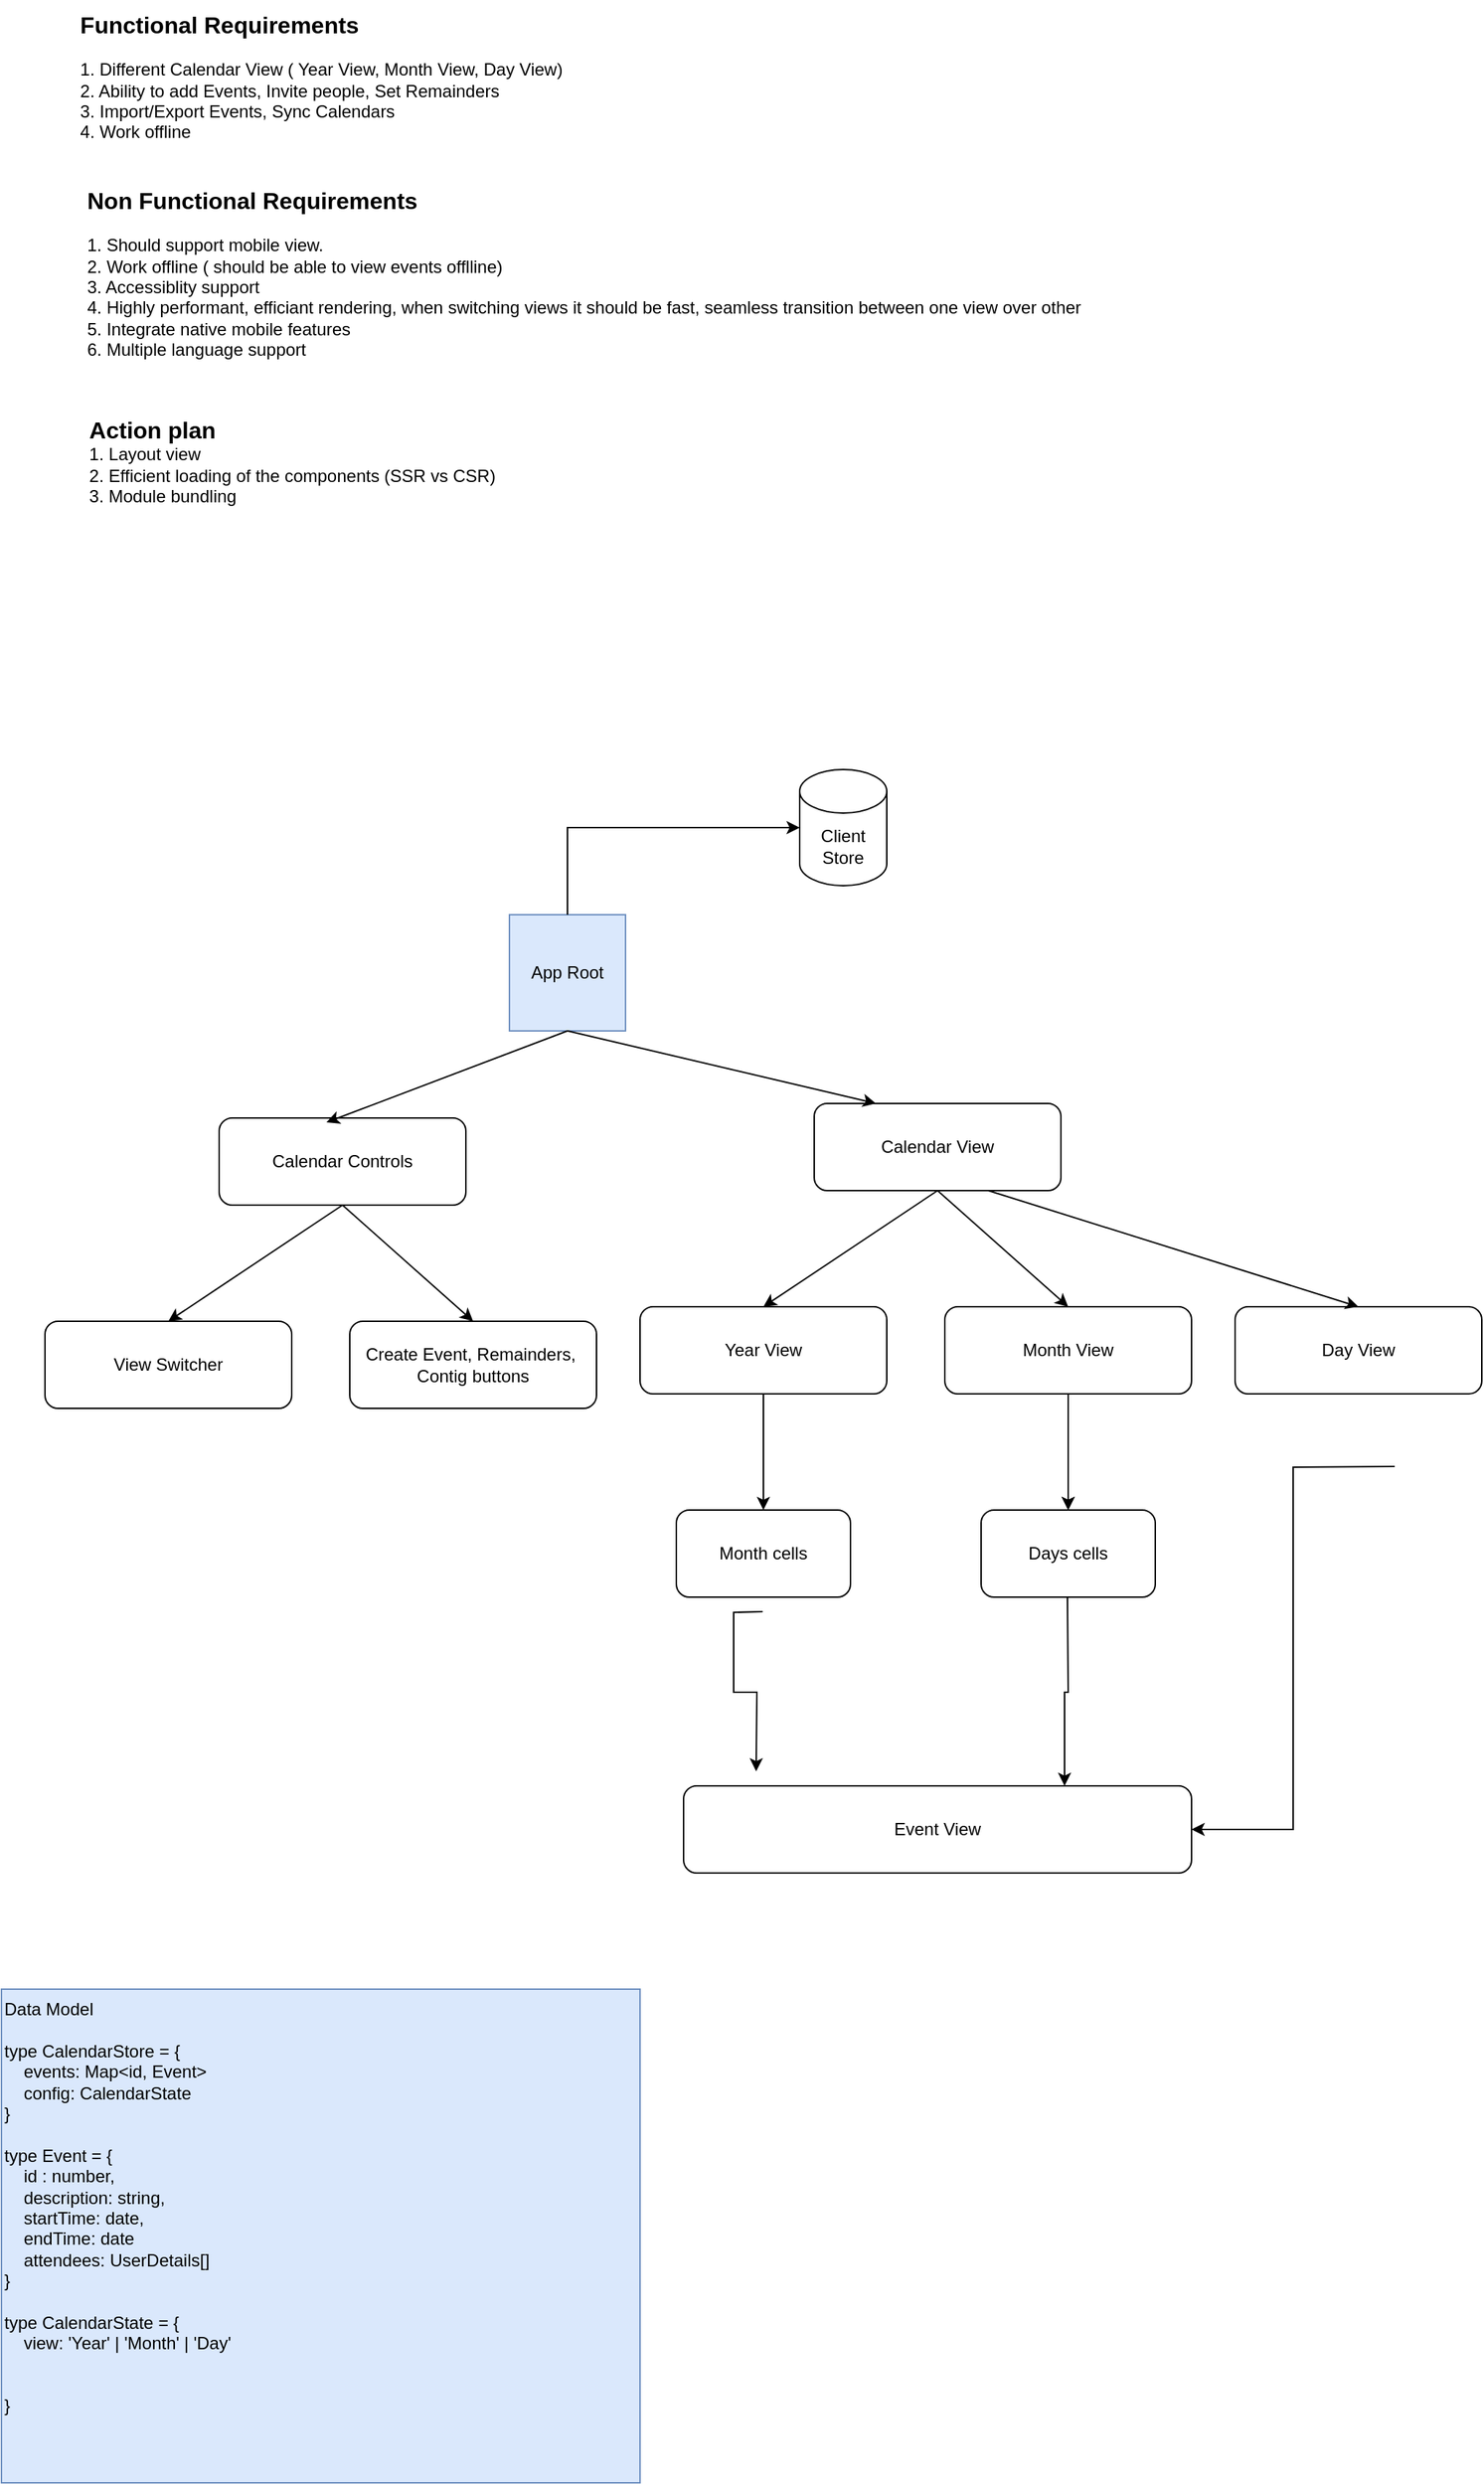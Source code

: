 <mxfile version="25.0.3">
  <diagram name="Page-1" id="rbYulgOYd_JtCv1iwfxA">
    <mxGraphModel dx="1876" dy="1707" grid="1" gridSize="10" guides="1" tooltips="1" connect="1" arrows="1" fold="1" page="1" pageScale="1" pageWidth="850" pageHeight="1100" math="0" shadow="0">
      <root>
        <mxCell id="0" />
        <mxCell id="1" parent="0" />
        <mxCell id="vfSpy1Vpbdd8VhSQ0_jY-2" value="Client Store" style="shape=cylinder3;whiteSpace=wrap;html=1;boundedLbl=1;backgroundOutline=1;size=15;" vertex="1" parent="1">
          <mxGeometry x="440" y="110" width="60" height="80" as="geometry" />
        </mxCell>
        <mxCell id="vfSpy1Vpbdd8VhSQ0_jY-3" value="App Root" style="whiteSpace=wrap;html=1;aspect=fixed;fillColor=#dae8fc;strokeColor=#6c8ebf;" vertex="1" parent="1">
          <mxGeometry x="240" y="210" width="80" height="80" as="geometry" />
        </mxCell>
        <mxCell id="vfSpy1Vpbdd8VhSQ0_jY-5" value="Calendar Controls" style="rounded=1;whiteSpace=wrap;html=1;" vertex="1" parent="1">
          <mxGeometry x="40" y="350" width="170" height="60" as="geometry" />
        </mxCell>
        <mxCell id="vfSpy1Vpbdd8VhSQ0_jY-7" value="" style="endArrow=classic;html=1;rounded=0;exitX=0.5;exitY=0;exitDx=0;exitDy=0;entryX=0;entryY=0.5;entryDx=0;entryDy=0;entryPerimeter=0;" edge="1" parent="1" source="vfSpy1Vpbdd8VhSQ0_jY-3" target="vfSpy1Vpbdd8VhSQ0_jY-2">
          <mxGeometry width="50" height="50" relative="1" as="geometry">
            <mxPoint x="400" y="340" as="sourcePoint" />
            <mxPoint x="450" y="290" as="targetPoint" />
            <Array as="points">
              <mxPoint x="280" y="150" />
            </Array>
          </mxGeometry>
        </mxCell>
        <mxCell id="vfSpy1Vpbdd8VhSQ0_jY-9" value="" style="endArrow=classic;html=1;rounded=0;exitX=0.5;exitY=1;exitDx=0;exitDy=0;entryX=0.435;entryY=0.05;entryDx=0;entryDy=0;entryPerimeter=0;" edge="1" parent="1" source="vfSpy1Vpbdd8VhSQ0_jY-3" target="vfSpy1Vpbdd8VhSQ0_jY-5">
          <mxGeometry width="50" height="50" relative="1" as="geometry">
            <mxPoint x="170" y="340" as="sourcePoint" />
            <mxPoint x="220" y="290" as="targetPoint" />
          </mxGeometry>
        </mxCell>
        <mxCell id="vfSpy1Vpbdd8VhSQ0_jY-10" value="View Switcher" style="rounded=1;whiteSpace=wrap;html=1;" vertex="1" parent="1">
          <mxGeometry x="-80" y="490" width="170" height="60" as="geometry" />
        </mxCell>
        <mxCell id="vfSpy1Vpbdd8VhSQ0_jY-11" value="Create Event, Remainders,&amp;nbsp;&lt;br&gt;Contig buttons" style="rounded=1;whiteSpace=wrap;html=1;" vertex="1" parent="1">
          <mxGeometry x="130" y="490" width="170" height="60" as="geometry" />
        </mxCell>
        <mxCell id="vfSpy1Vpbdd8VhSQ0_jY-12" value="" style="endArrow=classic;html=1;rounded=0;exitX=0.5;exitY=1;exitDx=0;exitDy=0;entryX=0.5;entryY=0;entryDx=0;entryDy=0;" edge="1" parent="1" source="vfSpy1Vpbdd8VhSQ0_jY-5" target="vfSpy1Vpbdd8VhSQ0_jY-10">
          <mxGeometry width="50" height="50" relative="1" as="geometry">
            <mxPoint x="220" y="427" as="sourcePoint" />
            <mxPoint x="221" y="490" as="targetPoint" />
          </mxGeometry>
        </mxCell>
        <mxCell id="vfSpy1Vpbdd8VhSQ0_jY-13" value="" style="endArrow=classic;html=1;rounded=0;exitX=0.5;exitY=1;exitDx=0;exitDy=0;entryX=0.5;entryY=0;entryDx=0;entryDy=0;" edge="1" parent="1" source="vfSpy1Vpbdd8VhSQ0_jY-5" target="vfSpy1Vpbdd8VhSQ0_jY-11">
          <mxGeometry width="50" height="50" relative="1" as="geometry">
            <mxPoint x="400" y="427" as="sourcePoint" />
            <mxPoint x="401" y="490" as="targetPoint" />
          </mxGeometry>
        </mxCell>
        <mxCell id="vfSpy1Vpbdd8VhSQ0_jY-15" value="Calendar View" style="rounded=1;whiteSpace=wrap;html=1;" vertex="1" parent="1">
          <mxGeometry x="450" y="340" width="170" height="60" as="geometry" />
        </mxCell>
        <mxCell id="vfSpy1Vpbdd8VhSQ0_jY-31" value="" style="edgeStyle=orthogonalEdgeStyle;rounded=0;orthogonalLoop=1;jettySize=auto;html=1;" edge="1" parent="1" source="vfSpy1Vpbdd8VhSQ0_jY-16" target="vfSpy1Vpbdd8VhSQ0_jY-30">
          <mxGeometry relative="1" as="geometry" />
        </mxCell>
        <mxCell id="vfSpy1Vpbdd8VhSQ0_jY-16" value="Year View" style="rounded=1;whiteSpace=wrap;html=1;" vertex="1" parent="1">
          <mxGeometry x="330" y="480" width="170" height="60" as="geometry" />
        </mxCell>
        <mxCell id="vfSpy1Vpbdd8VhSQ0_jY-25" value="" style="edgeStyle=orthogonalEdgeStyle;rounded=0;orthogonalLoop=1;jettySize=auto;html=1;" edge="1" parent="1" source="vfSpy1Vpbdd8VhSQ0_jY-17">
          <mxGeometry relative="1" as="geometry">
            <mxPoint x="625" y="620" as="targetPoint" />
          </mxGeometry>
        </mxCell>
        <mxCell id="vfSpy1Vpbdd8VhSQ0_jY-27" value="" style="edgeStyle=orthogonalEdgeStyle;rounded=0;orthogonalLoop=1;jettySize=auto;html=1;" edge="1" parent="1" source="vfSpy1Vpbdd8VhSQ0_jY-17" target="vfSpy1Vpbdd8VhSQ0_jY-26">
          <mxGeometry relative="1" as="geometry" />
        </mxCell>
        <mxCell id="vfSpy1Vpbdd8VhSQ0_jY-17" value="Month View" style="rounded=1;whiteSpace=wrap;html=1;" vertex="1" parent="1">
          <mxGeometry x="540" y="480" width="170" height="60" as="geometry" />
        </mxCell>
        <mxCell id="vfSpy1Vpbdd8VhSQ0_jY-18" value="" style="endArrow=classic;html=1;rounded=0;exitX=0.5;exitY=1;exitDx=0;exitDy=0;entryX=0.5;entryY=0;entryDx=0;entryDy=0;" edge="1" parent="1" source="vfSpy1Vpbdd8VhSQ0_jY-15" target="vfSpy1Vpbdd8VhSQ0_jY-16">
          <mxGeometry width="50" height="50" relative="1" as="geometry">
            <mxPoint x="630" y="417" as="sourcePoint" />
            <mxPoint x="631" y="480" as="targetPoint" />
          </mxGeometry>
        </mxCell>
        <mxCell id="vfSpy1Vpbdd8VhSQ0_jY-19" value="" style="endArrow=classic;html=1;rounded=0;exitX=0.5;exitY=1;exitDx=0;exitDy=0;entryX=0.5;entryY=0;entryDx=0;entryDy=0;" edge="1" parent="1" source="vfSpy1Vpbdd8VhSQ0_jY-15" target="vfSpy1Vpbdd8VhSQ0_jY-17">
          <mxGeometry width="50" height="50" relative="1" as="geometry">
            <mxPoint x="810" y="417" as="sourcePoint" />
            <mxPoint x="811" y="480" as="targetPoint" />
          </mxGeometry>
        </mxCell>
        <mxCell id="vfSpy1Vpbdd8VhSQ0_jY-20" value="" style="endArrow=classic;html=1;rounded=0;exitX=0.5;exitY=1;exitDx=0;exitDy=0;entryX=0.25;entryY=0;entryDx=0;entryDy=0;" edge="1" parent="1" source="vfSpy1Vpbdd8VhSQ0_jY-3" target="vfSpy1Vpbdd8VhSQ0_jY-15">
          <mxGeometry width="50" height="50" relative="1" as="geometry">
            <mxPoint x="290" y="300" as="sourcePoint" />
            <mxPoint x="124" y="363" as="targetPoint" />
          </mxGeometry>
        </mxCell>
        <mxCell id="vfSpy1Vpbdd8VhSQ0_jY-26" value="&lt;div&gt;Days cells&lt;/div&gt;" style="whiteSpace=wrap;html=1;rounded=1;" vertex="1" parent="1">
          <mxGeometry x="565" y="620" width="120" height="60" as="geometry" />
        </mxCell>
        <mxCell id="vfSpy1Vpbdd8VhSQ0_jY-33" value="" style="edgeStyle=orthogonalEdgeStyle;rounded=0;orthogonalLoop=1;jettySize=auto;html=1;entryX=1;entryY=0.5;entryDx=0;entryDy=0;" edge="1" parent="1" target="vfSpy1Vpbdd8VhSQ0_jY-32">
          <mxGeometry relative="1" as="geometry">
            <mxPoint x="850" y="590" as="sourcePoint" />
            <mxPoint x="760" y="890" as="targetPoint" />
          </mxGeometry>
        </mxCell>
        <mxCell id="vfSpy1Vpbdd8VhSQ0_jY-28" value="Day View" style="rounded=1;whiteSpace=wrap;html=1;" vertex="1" parent="1">
          <mxGeometry x="740" y="480" width="170" height="60" as="geometry" />
        </mxCell>
        <mxCell id="vfSpy1Vpbdd8VhSQ0_jY-29" value="" style="endArrow=classic;html=1;rounded=0;exitX=0.5;exitY=1;exitDx=0;exitDy=0;entryX=0.5;entryY=0;entryDx=0;entryDy=0;" edge="1" parent="1" target="vfSpy1Vpbdd8VhSQ0_jY-28">
          <mxGeometry width="50" height="50" relative="1" as="geometry">
            <mxPoint x="570" y="400" as="sourcePoint" />
            <mxPoint x="660" y="480" as="targetPoint" />
          </mxGeometry>
        </mxCell>
        <mxCell id="vfSpy1Vpbdd8VhSQ0_jY-30" value="Month cells" style="rounded=1;whiteSpace=wrap;html=1;" vertex="1" parent="1">
          <mxGeometry x="355" y="620" width="120" height="60" as="geometry" />
        </mxCell>
        <mxCell id="vfSpy1Vpbdd8VhSQ0_jY-32" value="Event View" style="rounded=1;whiteSpace=wrap;html=1;" vertex="1" parent="1">
          <mxGeometry x="360" y="810" width="350" height="60" as="geometry" />
        </mxCell>
        <mxCell id="vfSpy1Vpbdd8VhSQ0_jY-34" value="" style="edgeStyle=orthogonalEdgeStyle;rounded=0;orthogonalLoop=1;jettySize=auto;html=1;entryX=0.75;entryY=0;entryDx=0;entryDy=0;" edge="1" parent="1" target="vfSpy1Vpbdd8VhSQ0_jY-32">
          <mxGeometry relative="1" as="geometry">
            <mxPoint x="624.5" y="680" as="sourcePoint" />
            <mxPoint x="624.5" y="760" as="targetPoint" />
          </mxGeometry>
        </mxCell>
        <mxCell id="vfSpy1Vpbdd8VhSQ0_jY-35" value="" style="edgeStyle=orthogonalEdgeStyle;rounded=0;orthogonalLoop=1;jettySize=auto;html=1;" edge="1" parent="1">
          <mxGeometry relative="1" as="geometry">
            <mxPoint x="414.5" y="690" as="sourcePoint" />
            <mxPoint x="410" y="800" as="targetPoint" />
          </mxGeometry>
        </mxCell>
        <mxCell id="vfSpy1Vpbdd8VhSQ0_jY-36" value="&lt;div style=&quot;text-align: left;&quot;&gt;&lt;b style=&quot;background-color: initial;&quot;&gt;&lt;font style=&quot;font-size: 16px;&quot;&gt;Functional Requirements&lt;/font&gt;&lt;/b&gt;&lt;/div&gt;&lt;div style=&quot;text-align: left;&quot;&gt;&lt;br&gt;&lt;/div&gt;&lt;div style=&quot;text-align: left;&quot;&gt;1. Different Calendar View ( Year View, Month View, Day View)&lt;/div&gt;&lt;div style=&quot;text-align: left;&quot;&gt;2. Ability to add Events, Invite people, Set Remainders&lt;/div&gt;&lt;div style=&quot;text-align: left;&quot;&gt;3. Import/Export Events, Sync Calendars&lt;/div&gt;&lt;div style=&quot;text-align: left;&quot;&gt;4. Work offline&lt;/div&gt;&lt;div style=&quot;text-align: left;&quot;&gt;&lt;br&gt;&lt;/div&gt;" style="text;html=1;align=center;verticalAlign=middle;resizable=0;points=[];autosize=1;strokeColor=none;fillColor=none;" vertex="1" parent="1">
          <mxGeometry x="-70" y="-420" width="360" height="120" as="geometry" />
        </mxCell>
        <mxCell id="vfSpy1Vpbdd8VhSQ0_jY-39" value="&lt;div style=&quot;text-align: left;&quot;&gt;&lt;span style=&quot;font-size: 16px;&quot;&gt;&lt;b&gt;Non Functional Requirements&lt;/b&gt;&lt;/span&gt;&lt;/div&gt;&lt;div style=&quot;text-align: left;&quot;&gt;&lt;br&gt;&lt;/div&gt;&lt;div style=&quot;text-align: left;&quot;&gt;1. Should support mobile view.&lt;/div&gt;&lt;div style=&quot;text-align: left;&quot;&gt;2. Work offline ( should be able to view events offlline)&lt;/div&gt;&lt;div style=&quot;text-align: left;&quot;&gt;3. Accessiblity support&lt;/div&gt;&lt;div style=&quot;text-align: left;&quot;&gt;4. Highly performant, efficiant rendering, when switching views it should be fast, seamless transition between one view over other&lt;/div&gt;&lt;div style=&quot;text-align: left;&quot;&gt;5. Integrate native mobile features&lt;/div&gt;&lt;div style=&quot;text-align: left;&quot;&gt;6. Multiple language support&lt;/div&gt;" style="text;html=1;align=center;verticalAlign=middle;resizable=0;points=[];autosize=1;strokeColor=none;fillColor=none;" vertex="1" parent="1">
          <mxGeometry x="-64" y="-297" width="710" height="130" as="geometry" />
        </mxCell>
        <mxCell id="vfSpy1Vpbdd8VhSQ0_jY-40" value="&lt;div style=&quot;text-align: left;&quot;&gt;&lt;span style=&quot;font-size: 16px;&quot;&gt;&lt;b&gt;Action plan&lt;/b&gt;&lt;/span&gt;&lt;/div&gt;&lt;div style=&quot;text-align: left;&quot;&gt;1. Layout view&lt;/div&gt;&lt;div style=&quot;text-align: left;&quot;&gt;2. Efficient loading of the components (SSR vs CSR)&lt;/div&gt;&lt;div style=&quot;text-align: left;&quot;&gt;3. Module bundling&lt;/div&gt;&lt;div style=&quot;text-align: left;&quot;&gt;&lt;br&gt;&lt;/div&gt;" style="text;html=1;align=center;verticalAlign=middle;resizable=0;points=[];autosize=1;strokeColor=none;fillColor=none;" vertex="1" parent="1">
          <mxGeometry x="-60" y="-140" width="300" height="90" as="geometry" />
        </mxCell>
        <mxCell id="vfSpy1Vpbdd8VhSQ0_jY-41" value="Data Model&#xa;&#xa;type CalendarStore = {&#xa;    events: Map&lt;id, Event&gt;&#xa;    config: CalendarState&#xa;}&#xa;&#xa;type Event = {&#xa;    id : number,&#xa;    description: string,&#xa;    startTime: date,&#xa;    endTime: date&#xa;    attendees: UserDetails[]&#xa;}&#xa;&#xa;type CalendarState = {&#xa;    view:  &#39;Year&#39; | &#39;Month&#39; | &#39;Day&#39;&#xa;    &#xa;&#xa;}&#xa;&#xa;" style="text;whiteSpace=wrap;fillColor=#dae8fc;strokeColor=#6c8ebf;" vertex="1" parent="1">
          <mxGeometry x="-110" y="950" width="440" height="340" as="geometry" />
        </mxCell>
      </root>
    </mxGraphModel>
  </diagram>
</mxfile>
